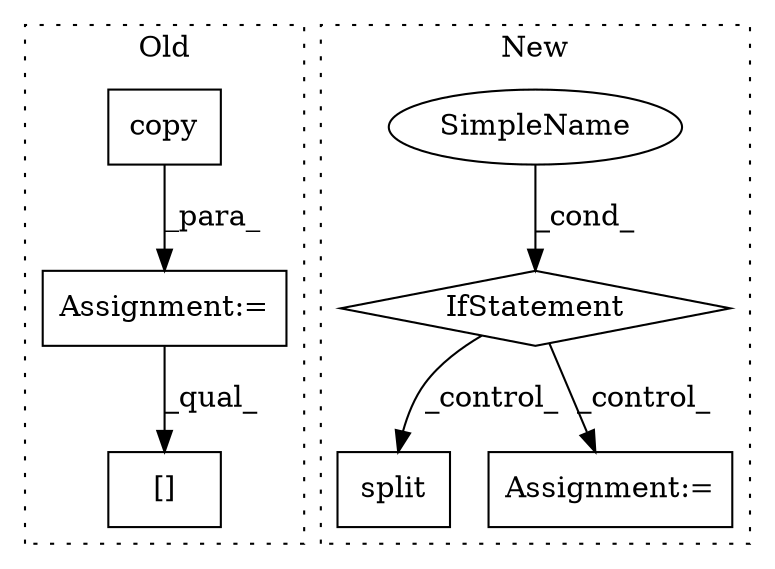 digraph G {
subgraph cluster0 {
1 [label="copy" a="32" s="9662" l="6" shape="box"];
4 [label="[]" a="2" s="9725,9739" l="12,1" shape="box"];
7 [label="Assignment:=" a="7" s="9655" l="1" shape="box"];
label = "Old";
style="dotted";
}
subgraph cluster1 {
2 [label="split" a="32" s="11787" l="7" shape="box"];
3 [label="IfStatement" a="25" s="11683,11704" l="4,2" shape="diamond"];
5 [label="SimpleName" a="42" s="" l="" shape="ellipse"];
6 [label="Assignment:=" a="7" s="11719" l="1" shape="box"];
label = "New";
style="dotted";
}
1 -> 7 [label="_para_"];
3 -> 6 [label="_control_"];
3 -> 2 [label="_control_"];
5 -> 3 [label="_cond_"];
7 -> 4 [label="_qual_"];
}